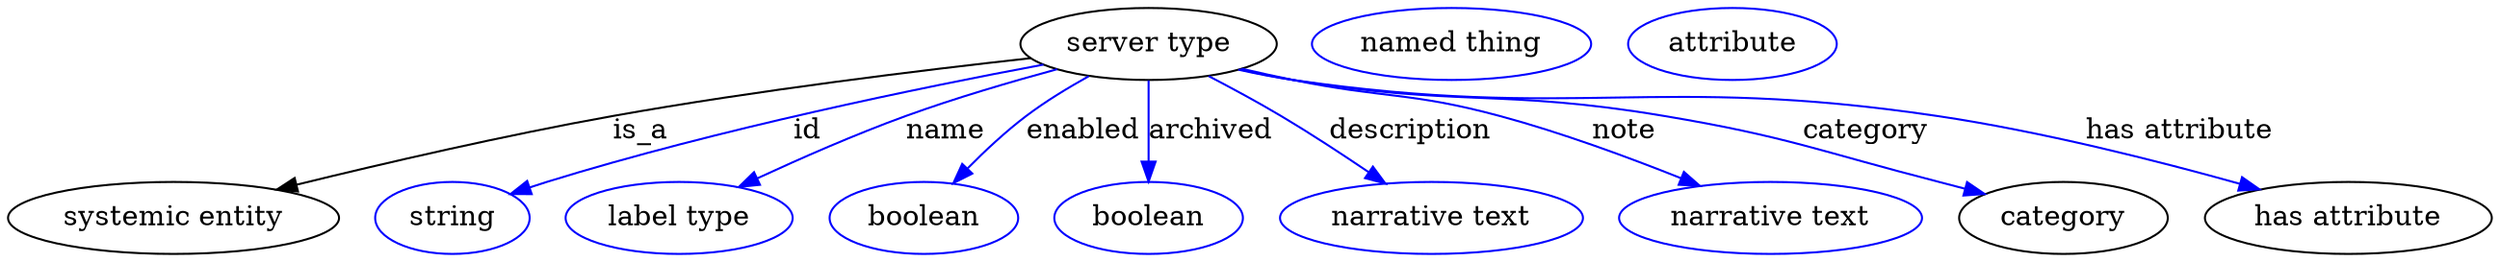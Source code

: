 digraph {
	graph [bb="0,0,1234,123"];
	node [label="\N"];
	"server type"	 [height=0.5,
		label="server type",
		pos="567.54,105",
		width=1.7693];
	"systemic entity"	 [height=0.5,
		pos="82.543,18",
		width=2.2929];
	"server type" -> "systemic entity"	 [label=is_a,
		lp="315.54,61.5",
		pos="e,135.8,31.886 507.86,98.554 453.78,92.326 372.01,81.944 301.54,69 248.65,59.284 189.26,45.255 145.68,34.369"];
	id	 [color=blue,
		height=0.5,
		label=string,
		pos="221.54,18",
		width=1.0652];
	"server type" -> id	 [color=blue,
		label=id,
		lp="389.54,61.5",
		pos="e,250.7,29.735 513.61,95.393 453.16,83.974 352.61,63.017 268.54,36 265.81,35.123 263.01,34.175 260.2,33.188",
		style=solid];
	name	 [color=blue,
		height=0.5,
		label="label type",
		pos="334.54,18",
		width=1.5707];
	"server type" -> name	 [color=blue,
		label=name,
		lp="466.54,61.5",
		pos="e,364.96,33.234 520.79,92.719 498.13,86.354 470.66,78.03 446.54,69 421.97,59.799 395.19,47.687 373.98,37.576",
		style=solid];
	enabled	 [color=blue,
		height=0.5,
		label=boolean,
		pos="455.54,18",
		width=1.2999];
	"server type" -> enabled	 [color=blue,
		label=enabled,
		lp="535.04,61.5",
		pos="e,470.65,35.179 537.09,89.044 527.01,83.245 515.97,76.307 506.54,69 496.44,61.169 486.28,51.473 477.72,42.645",
		style=solid];
	archived	 [color=blue,
		height=0.5,
		label=boolean,
		pos="567.54,18",
		width=1.2999];
	"server type" -> archived	 [color=blue,
		label=archived,
		lp="599.04,61.5",
		pos="e,567.54,36.003 567.54,86.974 567.54,75.192 567.54,59.561 567.54,46.158",
		style=solid];
	description	 [color=blue,
		height=0.5,
		label="narrative text",
		pos="707.54,18",
		width=2.0943];
	"server type" -> description	 [color=blue,
		label=description,
		lp="698.54,61.5",
		pos="e,684.34,35.25 598.65,89.252 610.1,83.205 623.07,76.056 634.54,69 648.45,60.445 663.31,50.267 675.97,41.262",
		style=solid];
	note	 [color=blue,
		height=0.5,
		label="narrative text",
		pos="876.54,18",
		width=2.0943];
	"server type" -> note	 [color=blue,
		label=note,
		lp="804.54,61.5",
		pos="e,840.77,33.904 614.68,92.689 622.94,90.681 631.47,88.704 639.54,87 685.44,77.305 698.32,81.457 743.54,69 773.46,60.76 806,48.347 \
831.4,37.829",
		style=solid];
	category	 [height=0.5,
		pos="1021.5,18",
		width=1.4443];
	"server type" -> category	 [color=blue,
		label=category,
		lp="927.54,61.5",
		pos="e,982.25,29.903 613.42,92.455 622.05,90.402 631.04,88.469 639.54,87 720.95,72.944 743.09,82.774 824.54,69 885.87,58.629 900.47,52.14 \
960.54,36 964.39,34.966 968.37,33.865 972.36,32.738",
		style=solid];
	"has attribute"	 [height=0.5,
		pos="1162.5,18",
		width=1.9859];
	"server type" -> "has attribute"	 [color=blue,
		label="has attribute",
		lp="1082.5,61.5",
		pos="e,1117.6,32.198 612.99,92.257 621.74,90.196 630.88,88.311 639.54,87 782.14,65.414 821.01,91.007 963.54,69 1013.1,61.349 1068.2,46.721 \
1107.9,35.086",
		style=solid];
	"named thing_category"	 [color=blue,
		height=0.5,
		label="named thing",
		pos="718.54,105",
		width=1.9318];
	"systemic entity_has attribute"	 [color=blue,
		height=0.5,
		label=attribute,
		pos="858.54,105",
		width=1.4443];
}

